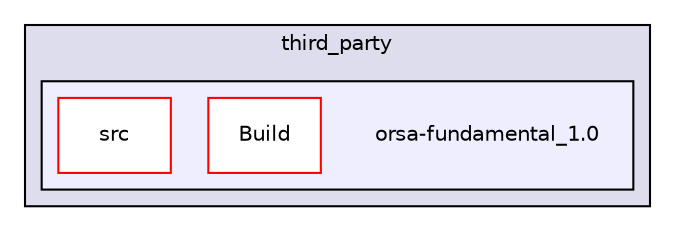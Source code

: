 digraph "src/third_party/orsa-fundamental_1.0" {
  compound=true
  node [ fontsize="10", fontname="Helvetica"];
  edge [ labelfontsize="10", labelfontname="Helvetica"];
  subgraph clusterdir_a211f40d56639f7267c2899a15d7a55d {
    graph [ bgcolor="#ddddee", pencolor="black", label="third_party" fontname="Helvetica", fontsize="10", URL="dir_a211f40d56639f7267c2899a15d7a55d.html"]
  subgraph clusterdir_e4849f02626d60bad1434728acfd1445 {
    graph [ bgcolor="#eeeeff", pencolor="black", label="" URL="dir_e4849f02626d60bad1434728acfd1445.html"];
    dir_e4849f02626d60bad1434728acfd1445 [shape=plaintext label="orsa-fundamental_1.0"];
    dir_072e6c25deaba41a37c860babdd036ab [shape=box label="Build" color="red" fillcolor="white" style="filled" URL="dir_072e6c25deaba41a37c860babdd036ab.html"];
    dir_54d8ad77591c48ad1d4550f250508655 [shape=box label="src" color="red" fillcolor="white" style="filled" URL="dir_54d8ad77591c48ad1d4550f250508655.html"];
  }
  }
}
